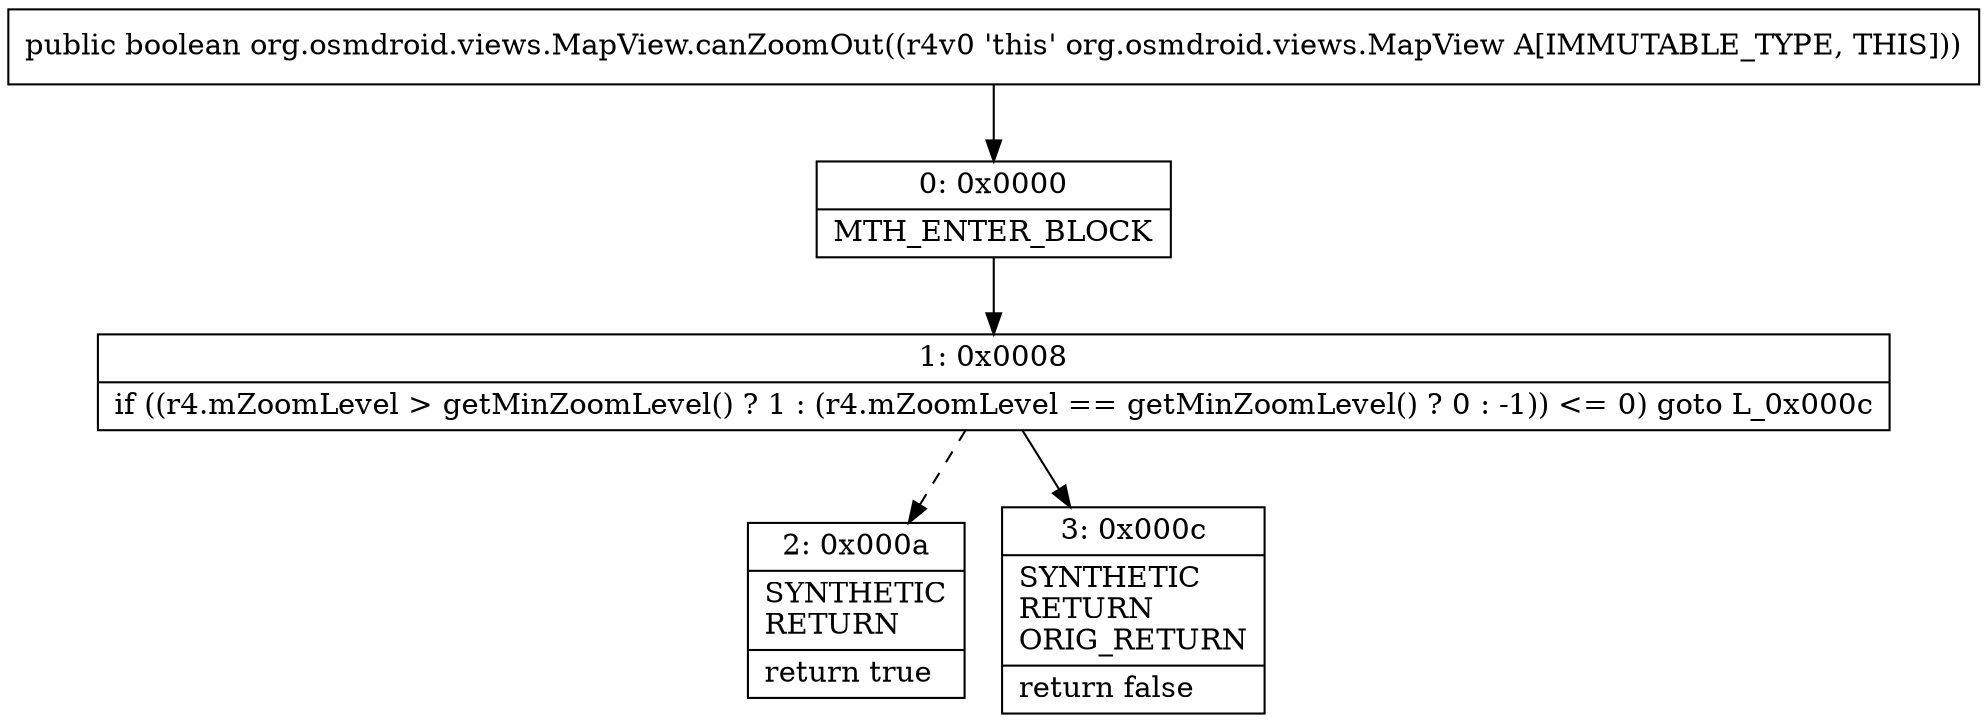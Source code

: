 digraph "CFG fororg.osmdroid.views.MapView.canZoomOut()Z" {
Node_0 [shape=record,label="{0\:\ 0x0000|MTH_ENTER_BLOCK\l}"];
Node_1 [shape=record,label="{1\:\ 0x0008|if ((r4.mZoomLevel \> getMinZoomLevel() ? 1 : (r4.mZoomLevel == getMinZoomLevel() ? 0 : \-1)) \<= 0) goto L_0x000c\l}"];
Node_2 [shape=record,label="{2\:\ 0x000a|SYNTHETIC\lRETURN\l|return true\l}"];
Node_3 [shape=record,label="{3\:\ 0x000c|SYNTHETIC\lRETURN\lORIG_RETURN\l|return false\l}"];
MethodNode[shape=record,label="{public boolean org.osmdroid.views.MapView.canZoomOut((r4v0 'this' org.osmdroid.views.MapView A[IMMUTABLE_TYPE, THIS])) }"];
MethodNode -> Node_0;
Node_0 -> Node_1;
Node_1 -> Node_2[style=dashed];
Node_1 -> Node_3;
}


